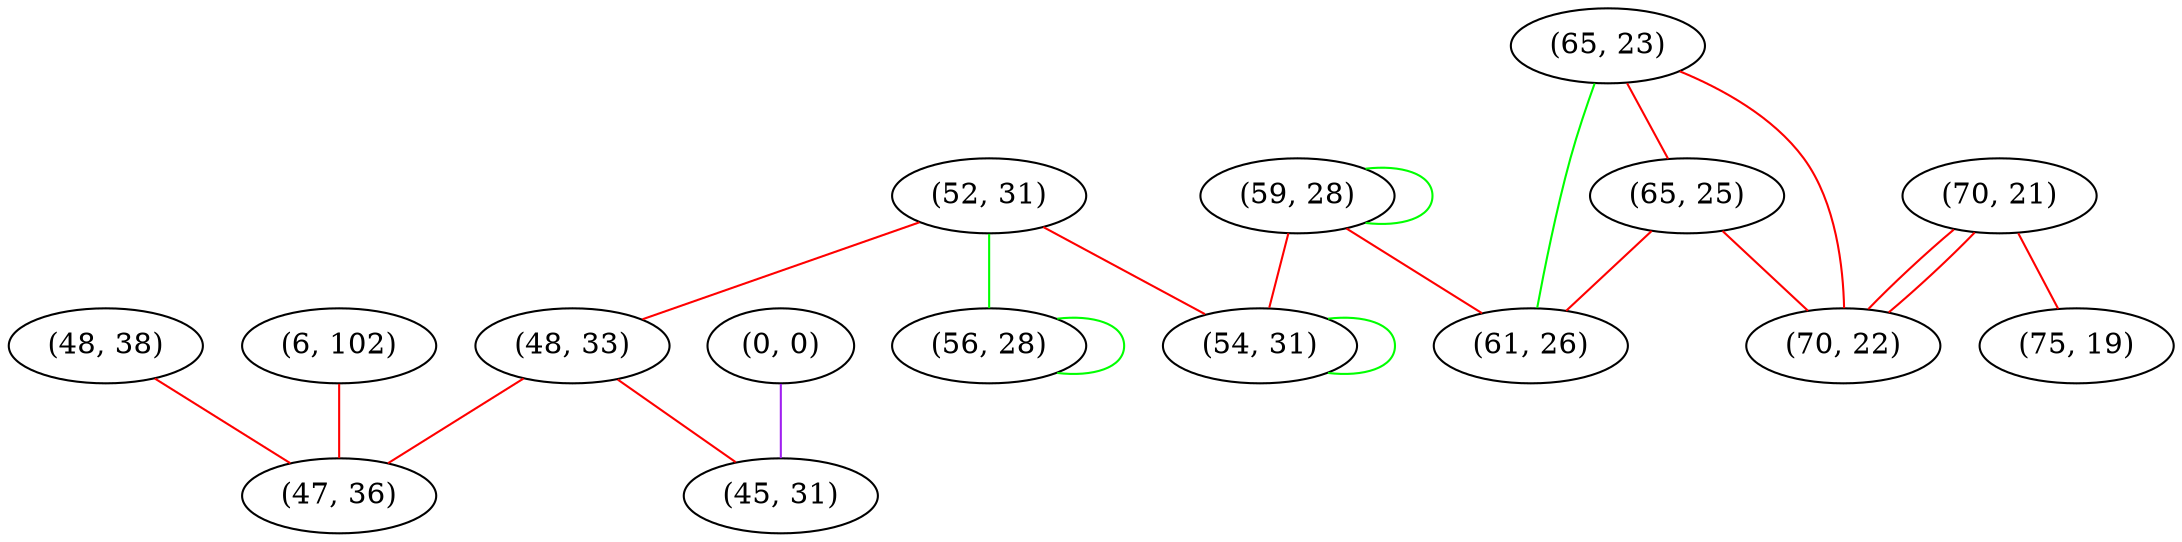 graph "" {
"(48, 38)";
"(0, 0)";
"(65, 23)";
"(65, 25)";
"(6, 102)";
"(59, 28)";
"(52, 31)";
"(56, 28)";
"(61, 26)";
"(70, 21)";
"(48, 33)";
"(70, 22)";
"(47, 36)";
"(45, 31)";
"(54, 31)";
"(75, 19)";
"(48, 38)" -- "(47, 36)"  [color=red, key=0, weight=1];
"(0, 0)" -- "(45, 31)"  [color=purple, key=0, weight=4];
"(65, 23)" -- "(61, 26)"  [color=green, key=0, weight=2];
"(65, 23)" -- "(65, 25)"  [color=red, key=0, weight=1];
"(65, 23)" -- "(70, 22)"  [color=red, key=0, weight=1];
"(65, 25)" -- "(61, 26)"  [color=red, key=0, weight=1];
"(65, 25)" -- "(70, 22)"  [color=red, key=0, weight=1];
"(6, 102)" -- "(47, 36)"  [color=red, key=0, weight=1];
"(59, 28)" -- "(59, 28)"  [color=green, key=0, weight=2];
"(59, 28)" -- "(54, 31)"  [color=red, key=0, weight=1];
"(59, 28)" -- "(61, 26)"  [color=red, key=0, weight=1];
"(52, 31)" -- "(48, 33)"  [color=red, key=0, weight=1];
"(52, 31)" -- "(54, 31)"  [color=red, key=0, weight=1];
"(52, 31)" -- "(56, 28)"  [color=green, key=0, weight=2];
"(56, 28)" -- "(56, 28)"  [color=green, key=0, weight=2];
"(70, 21)" -- "(75, 19)"  [color=red, key=0, weight=1];
"(70, 21)" -- "(70, 22)"  [color=red, key=0, weight=1];
"(70, 21)" -- "(70, 22)"  [color=red, key=1, weight=1];
"(48, 33)" -- "(47, 36)"  [color=red, key=0, weight=1];
"(48, 33)" -- "(45, 31)"  [color=red, key=0, weight=1];
"(54, 31)" -- "(54, 31)"  [color=green, key=0, weight=2];
}
